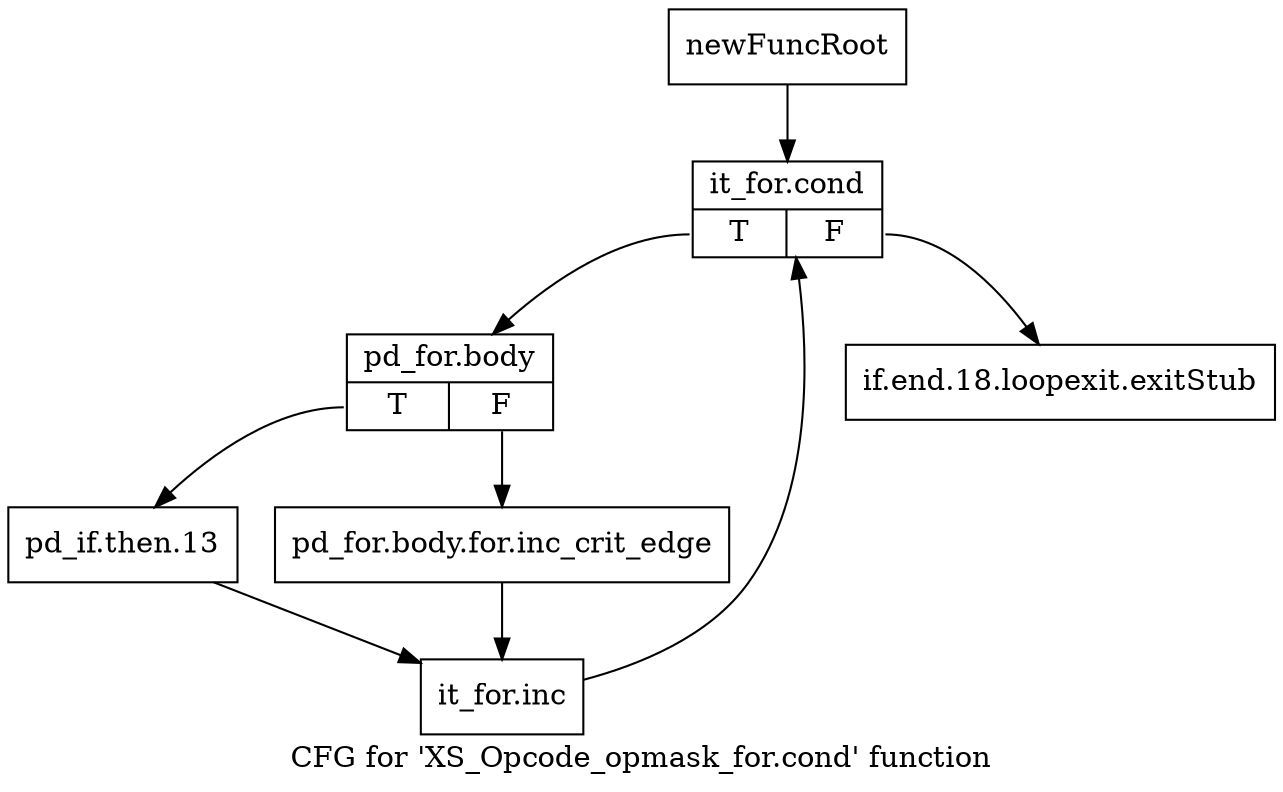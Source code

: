 digraph "CFG for 'XS_Opcode_opmask_for.cond' function" {
	label="CFG for 'XS_Opcode_opmask_for.cond' function";

	Node0x59db600 [shape=record,label="{newFuncRoot}"];
	Node0x59db600 -> Node0x59dbef0;
	Node0x59db650 [shape=record,label="{if.end.18.loopexit.exitStub}"];
	Node0x59dbef0 [shape=record,label="{it_for.cond|{<s0>T|<s1>F}}"];
	Node0x59dbef0:s0 -> Node0x59dbf40;
	Node0x59dbef0:s1 -> Node0x59db650;
	Node0x59dbf40 [shape=record,label="{pd_for.body|{<s0>T|<s1>F}}"];
	Node0x59dbf40:s0 -> Node0x59dbfe0;
	Node0x59dbf40:s1 -> Node0x59dbf90;
	Node0x59dbf90 [shape=record,label="{pd_for.body.for.inc_crit_edge}"];
	Node0x59dbf90 -> Node0x59dc030;
	Node0x59dbfe0 [shape=record,label="{pd_if.then.13}"];
	Node0x59dbfe0 -> Node0x59dc030;
	Node0x59dc030 [shape=record,label="{it_for.inc}"];
	Node0x59dc030 -> Node0x59dbef0;
}
